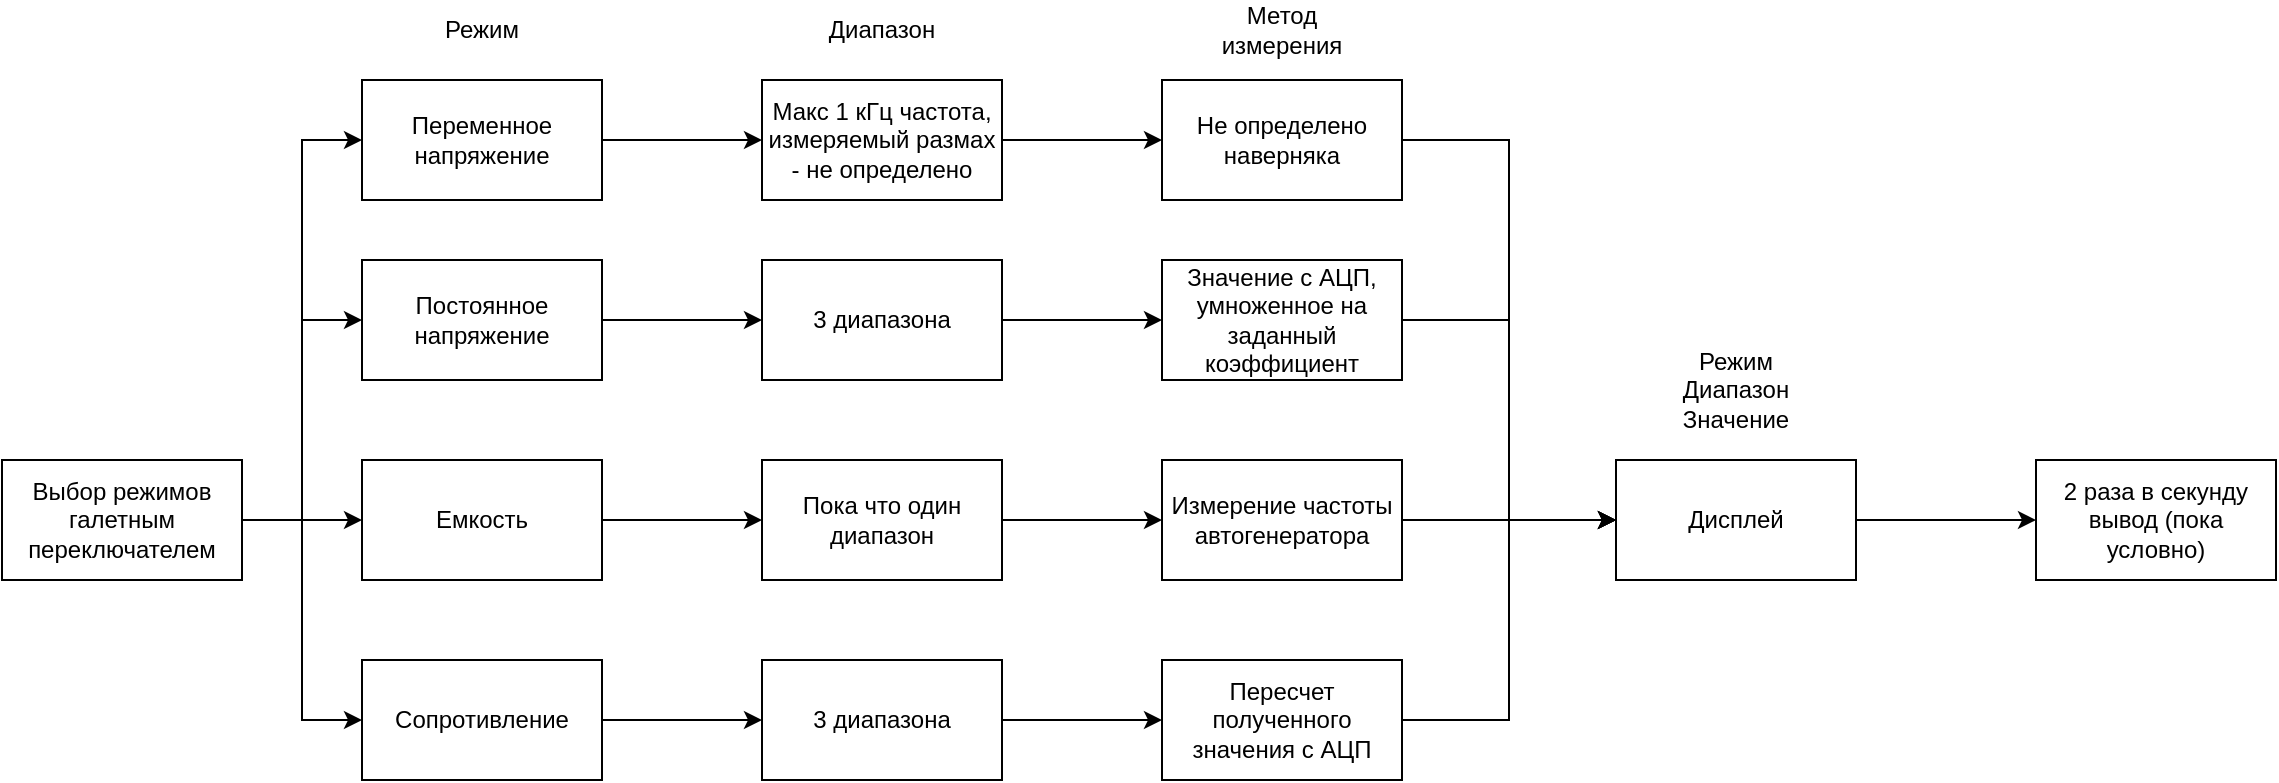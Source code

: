 <mxfile version="22.1.2" type="device">
  <diagram name="Страница — 1" id="FWkU8ROC4NuM5ub_4fxK">
    <mxGraphModel dx="1235" dy="629" grid="1" gridSize="10" guides="1" tooltips="1" connect="1" arrows="1" fold="1" page="1" pageScale="1" pageWidth="827" pageHeight="1169" math="0" shadow="0">
      <root>
        <mxCell id="0" />
        <mxCell id="1" parent="0" />
        <mxCell id="iatx1fC06AlJGC94aqog-18" style="edgeStyle=orthogonalEdgeStyle;rounded=0;orthogonalLoop=1;jettySize=auto;html=1;" parent="1" source="iatx1fC06AlJGC94aqog-1" target="iatx1fC06AlJGC94aqog-16" edge="1">
          <mxGeometry relative="1" as="geometry" />
        </mxCell>
        <mxCell id="iatx1fC06AlJGC94aqog-1" value="Постоянное напряжение" style="rounded=0;whiteSpace=wrap;html=1;" parent="1" vertex="1">
          <mxGeometry x="200" y="160" width="120" height="60" as="geometry" />
        </mxCell>
        <mxCell id="iatx1fC06AlJGC94aqog-19" style="edgeStyle=orthogonalEdgeStyle;rounded=0;orthogonalLoop=1;jettySize=auto;html=1;" parent="1" source="iatx1fC06AlJGC94aqog-2" target="iatx1fC06AlJGC94aqog-13" edge="1">
          <mxGeometry relative="1" as="geometry" />
        </mxCell>
        <mxCell id="iatx1fC06AlJGC94aqog-2" value="Емкость" style="rounded=0;whiteSpace=wrap;html=1;" parent="1" vertex="1">
          <mxGeometry x="200" y="260" width="120" height="60" as="geometry" />
        </mxCell>
        <mxCell id="Ju7FODOWVk-vW56EzP0G-3" style="edgeStyle=orthogonalEdgeStyle;rounded=0;orthogonalLoop=1;jettySize=auto;html=1;" edge="1" parent="1" source="iatx1fC06AlJGC94aqog-3" target="Ju7FODOWVk-vW56EzP0G-2">
          <mxGeometry relative="1" as="geometry" />
        </mxCell>
        <mxCell id="iatx1fC06AlJGC94aqog-3" value="Сопротивление" style="rounded=0;whiteSpace=wrap;html=1;" parent="1" vertex="1">
          <mxGeometry x="200" y="360" width="120" height="60" as="geometry" />
        </mxCell>
        <mxCell id="iatx1fC06AlJGC94aqog-20" style="edgeStyle=orthogonalEdgeStyle;rounded=0;orthogonalLoop=1;jettySize=auto;html=1;entryX=0;entryY=0.5;entryDx=0;entryDy=0;" parent="1" source="iatx1fC06AlJGC94aqog-8" target="iatx1fC06AlJGC94aqog-1" edge="1">
          <mxGeometry relative="1" as="geometry" />
        </mxCell>
        <mxCell id="iatx1fC06AlJGC94aqog-21" style="edgeStyle=orthogonalEdgeStyle;rounded=0;orthogonalLoop=1;jettySize=auto;html=1;" parent="1" source="iatx1fC06AlJGC94aqog-8" target="iatx1fC06AlJGC94aqog-2" edge="1">
          <mxGeometry relative="1" as="geometry" />
        </mxCell>
        <mxCell id="iatx1fC06AlJGC94aqog-22" style="edgeStyle=orthogonalEdgeStyle;rounded=0;orthogonalLoop=1;jettySize=auto;html=1;entryX=0;entryY=0.5;entryDx=0;entryDy=0;" parent="1" source="iatx1fC06AlJGC94aqog-8" target="iatx1fC06AlJGC94aqog-3" edge="1">
          <mxGeometry relative="1" as="geometry" />
        </mxCell>
        <mxCell id="Ju7FODOWVk-vW56EzP0G-4" style="edgeStyle=orthogonalEdgeStyle;rounded=0;orthogonalLoop=1;jettySize=auto;html=1;entryX=0;entryY=0.5;entryDx=0;entryDy=0;" edge="1" parent="1" source="iatx1fC06AlJGC94aqog-8" target="Ju7FODOWVk-vW56EzP0G-1">
          <mxGeometry relative="1" as="geometry" />
        </mxCell>
        <mxCell id="iatx1fC06AlJGC94aqog-8" value="Выбор режимов галетным переключателем" style="rounded=0;whiteSpace=wrap;html=1;" parent="1" vertex="1">
          <mxGeometry x="20" y="260" width="120" height="60" as="geometry" />
        </mxCell>
        <mxCell id="Ju7FODOWVk-vW56EzP0G-15" style="edgeStyle=orthogonalEdgeStyle;rounded=0;orthogonalLoop=1;jettySize=auto;html=1;" edge="1" parent="1" source="iatx1fC06AlJGC94aqog-13" target="Ju7FODOWVk-vW56EzP0G-10">
          <mxGeometry relative="1" as="geometry" />
        </mxCell>
        <mxCell id="iatx1fC06AlJGC94aqog-13" value="Пока что один диапазон" style="rounded=0;whiteSpace=wrap;html=1;" parent="1" vertex="1">
          <mxGeometry x="400" y="260" width="120" height="60" as="geometry" />
        </mxCell>
        <mxCell id="Ju7FODOWVk-vW56EzP0G-13" style="edgeStyle=orthogonalEdgeStyle;rounded=0;orthogonalLoop=1;jettySize=auto;html=1;" edge="1" parent="1" source="iatx1fC06AlJGC94aqog-15" target="Ju7FODOWVk-vW56EzP0G-8">
          <mxGeometry relative="1" as="geometry" />
        </mxCell>
        <mxCell id="iatx1fC06AlJGC94aqog-15" value="Макс 1 кГц частота, измеряемый размах - не определено" style="rounded=0;whiteSpace=wrap;html=1;" parent="1" vertex="1">
          <mxGeometry x="400" y="70" width="120" height="60" as="geometry" />
        </mxCell>
        <mxCell id="Ju7FODOWVk-vW56EzP0G-14" style="edgeStyle=orthogonalEdgeStyle;rounded=0;orthogonalLoop=1;jettySize=auto;html=1;" edge="1" parent="1" source="iatx1fC06AlJGC94aqog-16" target="Ju7FODOWVk-vW56EzP0G-9">
          <mxGeometry relative="1" as="geometry" />
        </mxCell>
        <mxCell id="iatx1fC06AlJGC94aqog-16" value="3 диапазона" style="rounded=0;whiteSpace=wrap;html=1;" parent="1" vertex="1">
          <mxGeometry x="400" y="160" width="120" height="60" as="geometry" />
        </mxCell>
        <mxCell id="iatx1fC06AlJGC94aqog-35" style="edgeStyle=orthogonalEdgeStyle;rounded=0;orthogonalLoop=1;jettySize=auto;html=1;" parent="1" source="iatx1fC06AlJGC94aqog-23" target="iatx1fC06AlJGC94aqog-33" edge="1">
          <mxGeometry relative="1" as="geometry" />
        </mxCell>
        <mxCell id="iatx1fC06AlJGC94aqog-23" value="Дисплей" style="rounded=0;whiteSpace=wrap;html=1;" parent="1" vertex="1">
          <mxGeometry x="827" y="260" width="120" height="60" as="geometry" />
        </mxCell>
        <mxCell id="iatx1fC06AlJGC94aqog-29" value="Режим&lt;br&gt;Диапазон&lt;br&gt;Значение" style="text;html=1;strokeColor=none;fillColor=none;align=center;verticalAlign=middle;whiteSpace=wrap;rounded=0;" parent="1" vertex="1">
          <mxGeometry x="857" y="210" width="60" height="30" as="geometry" />
        </mxCell>
        <mxCell id="iatx1fC06AlJGC94aqog-33" value="2 раза в секунду вывод (пока условно)" style="rounded=0;whiteSpace=wrap;html=1;" parent="1" vertex="1">
          <mxGeometry x="1037" y="260" width="120" height="60" as="geometry" />
        </mxCell>
        <mxCell id="Ju7FODOWVk-vW56EzP0G-5" style="edgeStyle=orthogonalEdgeStyle;rounded=0;orthogonalLoop=1;jettySize=auto;html=1;" edge="1" parent="1" source="Ju7FODOWVk-vW56EzP0G-1" target="iatx1fC06AlJGC94aqog-15">
          <mxGeometry relative="1" as="geometry" />
        </mxCell>
        <mxCell id="Ju7FODOWVk-vW56EzP0G-1" value="Переменное напряжение" style="rounded=0;whiteSpace=wrap;html=1;" vertex="1" parent="1">
          <mxGeometry x="200" y="70" width="120" height="60" as="geometry" />
        </mxCell>
        <mxCell id="Ju7FODOWVk-vW56EzP0G-16" style="edgeStyle=orthogonalEdgeStyle;rounded=0;orthogonalLoop=1;jettySize=auto;html=1;" edge="1" parent="1" source="Ju7FODOWVk-vW56EzP0G-2" target="Ju7FODOWVk-vW56EzP0G-11">
          <mxGeometry relative="1" as="geometry" />
        </mxCell>
        <mxCell id="Ju7FODOWVk-vW56EzP0G-2" value="3 диапазона" style="rounded=0;whiteSpace=wrap;html=1;" vertex="1" parent="1">
          <mxGeometry x="400" y="360" width="120" height="60" as="geometry" />
        </mxCell>
        <mxCell id="Ju7FODOWVk-vW56EzP0G-6" value="Режим" style="text;html=1;strokeColor=none;fillColor=none;align=center;verticalAlign=middle;whiteSpace=wrap;rounded=0;" vertex="1" parent="1">
          <mxGeometry x="230" y="30" width="60" height="30" as="geometry" />
        </mxCell>
        <mxCell id="Ju7FODOWVk-vW56EzP0G-7" value="Диапазон" style="text;html=1;strokeColor=none;fillColor=none;align=center;verticalAlign=middle;whiteSpace=wrap;rounded=0;" vertex="1" parent="1">
          <mxGeometry x="430" y="30" width="60" height="30" as="geometry" />
        </mxCell>
        <mxCell id="Ju7FODOWVk-vW56EzP0G-18" style="edgeStyle=orthogonalEdgeStyle;rounded=0;orthogonalLoop=1;jettySize=auto;html=1;entryX=0;entryY=0.5;entryDx=0;entryDy=0;" edge="1" parent="1" source="Ju7FODOWVk-vW56EzP0G-8" target="iatx1fC06AlJGC94aqog-23">
          <mxGeometry relative="1" as="geometry" />
        </mxCell>
        <mxCell id="Ju7FODOWVk-vW56EzP0G-8" value="Не определено наверняка" style="rounded=0;whiteSpace=wrap;html=1;" vertex="1" parent="1">
          <mxGeometry x="600" y="70" width="120" height="60" as="geometry" />
        </mxCell>
        <mxCell id="Ju7FODOWVk-vW56EzP0G-19" style="edgeStyle=orthogonalEdgeStyle;rounded=0;orthogonalLoop=1;jettySize=auto;html=1;entryX=0;entryY=0.5;entryDx=0;entryDy=0;" edge="1" parent="1" source="Ju7FODOWVk-vW56EzP0G-9" target="iatx1fC06AlJGC94aqog-23">
          <mxGeometry relative="1" as="geometry" />
        </mxCell>
        <mxCell id="Ju7FODOWVk-vW56EzP0G-9" value="Значение с АЦП, умноженное на заданный коэффициент" style="rounded=0;whiteSpace=wrap;html=1;" vertex="1" parent="1">
          <mxGeometry x="600" y="160" width="120" height="60" as="geometry" />
        </mxCell>
        <mxCell id="Ju7FODOWVk-vW56EzP0G-20" style="edgeStyle=orthogonalEdgeStyle;rounded=0;orthogonalLoop=1;jettySize=auto;html=1;entryX=0;entryY=0.5;entryDx=0;entryDy=0;" edge="1" parent="1" source="Ju7FODOWVk-vW56EzP0G-10" target="iatx1fC06AlJGC94aqog-23">
          <mxGeometry relative="1" as="geometry" />
        </mxCell>
        <mxCell id="Ju7FODOWVk-vW56EzP0G-10" value="Измерение частоты автогенератора" style="rounded=0;whiteSpace=wrap;html=1;" vertex="1" parent="1">
          <mxGeometry x="600" y="260" width="120" height="60" as="geometry" />
        </mxCell>
        <mxCell id="Ju7FODOWVk-vW56EzP0G-17" style="edgeStyle=orthogonalEdgeStyle;rounded=0;orthogonalLoop=1;jettySize=auto;html=1;entryX=0;entryY=0.5;entryDx=0;entryDy=0;" edge="1" parent="1" source="Ju7FODOWVk-vW56EzP0G-11" target="iatx1fC06AlJGC94aqog-23">
          <mxGeometry relative="1" as="geometry" />
        </mxCell>
        <mxCell id="Ju7FODOWVk-vW56EzP0G-11" value="Пересчет полученного значения с АЦП" style="rounded=0;whiteSpace=wrap;html=1;" vertex="1" parent="1">
          <mxGeometry x="600" y="360" width="120" height="60" as="geometry" />
        </mxCell>
        <mxCell id="Ju7FODOWVk-vW56EzP0G-12" value="Метод измерения" style="text;html=1;strokeColor=none;fillColor=none;align=center;verticalAlign=middle;whiteSpace=wrap;rounded=0;" vertex="1" parent="1">
          <mxGeometry x="630" y="30" width="60" height="30" as="geometry" />
        </mxCell>
      </root>
    </mxGraphModel>
  </diagram>
</mxfile>
